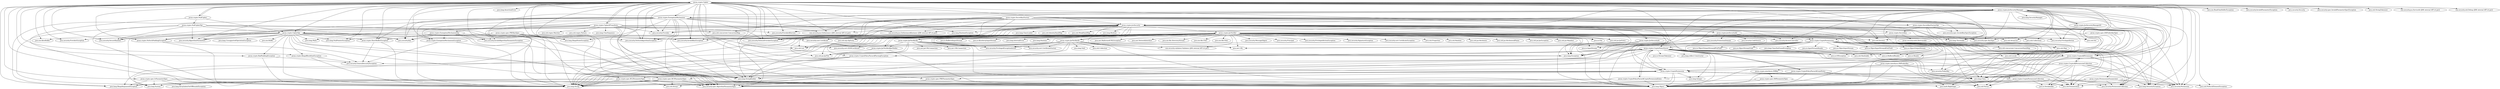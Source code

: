 digraph "jce.jar" {
    // Path: C:\Program Files (x86)\Java\jdk1.8.0_121\jre\lib\jce.jar
   "javax.crypto.BadPaddingException"                 -> "java.lang.String";
   "javax.crypto.BadPaddingException"                 -> "java.security.GeneralSecurityException";
   "javax.crypto.Cipher"                              -> "java.lang.AssertionError";
   "javax.crypto.Cipher"                              -> "java.lang.Class";
   "javax.crypto.Cipher"                              -> "java.lang.Exception";
   "javax.crypto.Cipher"                              -> "java.lang.IllegalArgumentException";
   "javax.crypto.Cipher"                              -> "java.lang.IllegalStateException";
   "javax.crypto.Cipher"                              -> "java.lang.NullPointerException";
   "javax.crypto.Cipher"                              -> "java.lang.Object";
   "javax.crypto.Cipher"                              -> "java.lang.RuntimeException";
   "javax.crypto.Cipher"                              -> "java.lang.SecurityException";
   "javax.crypto.Cipher"                              -> "java.lang.String";
   "javax.crypto.Cipher"                              -> "java.lang.StringBuilder";
   "javax.crypto.Cipher"                              -> "java.lang.Throwable";
   "javax.crypto.Cipher"                              -> "java.nio.ByteBuffer";
   "javax.crypto.Cipher"                              -> "java.nio.ReadOnlyBufferException";
   "javax.crypto.Cipher"                              -> "java.security.AlgorithmParameters";
   "javax.crypto.Cipher"                              -> "java.security.InvalidAlgorithmParameterException";
   "javax.crypto.Cipher"                              -> "java.security.InvalidKeyException";
   "javax.crypto.Cipher"                              -> "java.security.InvalidParameterException";
   "javax.crypto.Cipher"                              -> "java.security.Key";
   "javax.crypto.Cipher"                              -> "java.security.NoSuchAlgorithmException";
   "javax.crypto.Cipher"                              -> "java.security.NoSuchProviderException";
   "javax.crypto.Cipher"                              -> "java.security.Permission";
   "javax.crypto.Cipher"                              -> "java.security.Provider";
   "javax.crypto.Cipher"                              -> "java.security.Provider$Service";
   "javax.crypto.Cipher"                              -> "java.security.ProviderException";
   "javax.crypto.Cipher"                              -> "java.security.PublicKey";
   "javax.crypto.Cipher"                              -> "java.security.SecureRandom";
   "javax.crypto.Cipher"                              -> "java.security.Security";
   "javax.crypto.Cipher"                              -> "java.security.cert.Certificate";
   "javax.crypto.Cipher"                              -> "java.security.cert.X509Certificate";
   "javax.crypto.Cipher"                              -> "java.security.spec.AlgorithmParameterSpec";
   "javax.crypto.Cipher"                              -> "java.security.spec.InvalidParameterSpecException";
   "javax.crypto.Cipher"                              -> "java.util.ArrayList";
   "javax.crypto.Cipher"                              -> "java.util.Collections";
   "javax.crypto.Cipher"                              -> "java.util.Iterator";
   "javax.crypto.Cipher"                              -> "java.util.List";
   "javax.crypto.Cipher"                              -> "java.util.Locale";
   "javax.crypto.Cipher"                              -> "java.util.NoSuchElementException";
   "javax.crypto.Cipher"                              -> "java.util.Set";
   "javax.crypto.Cipher"                              -> "java.util.StringTokenizer";
   "javax.crypto.Cipher"                              -> "javax.crypto.BadPaddingException";
   "javax.crypto.Cipher"                              -> "javax.crypto.Cipher$Transform";
   "javax.crypto.Cipher"                              -> "javax.crypto.CipherSpi";
   "javax.crypto.Cipher"                              -> "javax.crypto.CryptoAllPermission";
   "javax.crypto.Cipher"                              -> "javax.crypto.CryptoPermission";
   "javax.crypto.Cipher"                              -> "javax.crypto.ExemptionMechanism";
   "javax.crypto.Cipher"                              -> "javax.crypto.ExemptionMechanismException";
   "javax.crypto.Cipher"                              -> "javax.crypto.IllegalBlockSizeException";
   "javax.crypto.Cipher"                              -> "javax.crypto.JceSecurity";
   "javax.crypto.Cipher"                              -> "javax.crypto.JceSecurityManager";
   "javax.crypto.Cipher"                              -> "javax.crypto.NoSuchPaddingException";
   "javax.crypto.Cipher"                              -> "javax.crypto.NullCipher";
   "javax.crypto.Cipher"                              -> "javax.crypto.ShortBufferException";
   "javax.crypto.Cipher"                              -> "javax.crypto.spec.IvParameterSpec";
   "javax.crypto.Cipher"                              -> "javax.crypto.spec.PBEParameterSpec";
   "javax.crypto.Cipher"                              -> "javax.crypto.spec.RC2ParameterSpec";
   "javax.crypto.Cipher"                              -> "javax.crypto.spec.RC5ParameterSpec";
   "javax.crypto.Cipher"                              -> "sun.security.jca.GetInstance (JDK internal API (rt.jar))";
   "javax.crypto.Cipher"                              -> "sun.security.jca.ServiceId (JDK internal API (rt.jar))";
   "javax.crypto.Cipher"                              -> "sun.security.util.Debug (JDK internal API (rt.jar))";
   "javax.crypto.Cipher$Transform"                    -> "java.lang.CharSequence";
   "javax.crypto.Cipher$Transform"                    -> "java.lang.Math";
   "javax.crypto.Cipher$Transform"                    -> "java.lang.Object";
   "javax.crypto.Cipher$Transform"                    -> "java.lang.String";
   "javax.crypto.Cipher$Transform"                    -> "java.lang.StringBuilder";
   "javax.crypto.Cipher$Transform"                    -> "java.security.NoSuchAlgorithmException";
   "javax.crypto.Cipher$Transform"                    -> "java.security.Provider";
   "javax.crypto.Cipher$Transform"                    -> "java.security.Provider$Service";
   "javax.crypto.Cipher$Transform"                    -> "java.util.Locale";
   "javax.crypto.Cipher$Transform"                    -> "java.util.concurrent.ConcurrentHashMap";
   "javax.crypto.Cipher$Transform"                    -> "java.util.concurrent.ConcurrentMap";
   "javax.crypto.Cipher$Transform"                    -> "java.util.regex.Matcher";
   "javax.crypto.Cipher$Transform"                    -> "java.util.regex.Pattern";
   "javax.crypto.Cipher$Transform"                    -> "javax.crypto.Cipher";
   "javax.crypto.Cipher$Transform"                    -> "javax.crypto.CipherSpi";
   "javax.crypto.Cipher$Transform"                    -> "javax.crypto.NoSuchPaddingException";
   "javax.crypto.CipherSpi"                           -> "java.lang.Math";
   "javax.crypto.CipherSpi"                           -> "java.lang.NullPointerException";
   "javax.crypto.CipherSpi"                           -> "java.lang.Object";
   "javax.crypto.CipherSpi"                           -> "java.lang.String";
   "javax.crypto.CipherSpi"                           -> "java.lang.StringBuilder";
   "javax.crypto.CipherSpi"                           -> "java.lang.Throwable";
   "javax.crypto.CipherSpi"                           -> "java.lang.UnsupportedOperationException";
   "javax.crypto.CipherSpi"                           -> "java.nio.Buffer";
   "javax.crypto.CipherSpi"                           -> "java.nio.ByteBuffer";
   "javax.crypto.CipherSpi"                           -> "java.security.AlgorithmParameters";
   "javax.crypto.CipherSpi"                           -> "java.security.InvalidAlgorithmParameterException";
   "javax.crypto.CipherSpi"                           -> "java.security.InvalidKeyException";
   "javax.crypto.CipherSpi"                           -> "java.security.Key";
   "javax.crypto.CipherSpi"                           -> "java.security.NoSuchAlgorithmException";
   "javax.crypto.CipherSpi"                           -> "java.security.ProviderException";
   "javax.crypto.CipherSpi"                           -> "java.security.SecureRandom";
   "javax.crypto.CipherSpi"                           -> "java.security.spec.AlgorithmParameterSpec";
   "javax.crypto.CipherSpi"                           -> "javax.crypto.BadPaddingException";
   "javax.crypto.CipherSpi"                           -> "javax.crypto.IllegalBlockSizeException";
   "javax.crypto.CipherSpi"                           -> "javax.crypto.NoSuchPaddingException";
   "javax.crypto.CipherSpi"                           -> "javax.crypto.ShortBufferException";
   "javax.crypto.CryptoAllPermission"                 -> "java.lang.Object";
   "javax.crypto.CryptoAllPermission"                 -> "java.lang.String";
   "javax.crypto.CryptoAllPermission"                 -> "java.security.Permission";
   "javax.crypto.CryptoAllPermission"                 -> "java.security.PermissionCollection";
   "javax.crypto.CryptoAllPermission"                 -> "javax.crypto.CryptoAllPermissionCollection";
   "javax.crypto.CryptoAllPermission"                 -> "javax.crypto.CryptoPermission";
   "javax.crypto.CryptoAllPermissionCollection"       -> "java.io.Serializable";
   "javax.crypto.CryptoAllPermissionCollection"       -> "java.lang.Object";
   "javax.crypto.CryptoAllPermissionCollection"       -> "java.lang.SecurityException";
   "javax.crypto.CryptoAllPermissionCollection"       -> "java.lang.String";
   "javax.crypto.CryptoAllPermissionCollection"       -> "java.security.Permission";
   "javax.crypto.CryptoAllPermissionCollection"       -> "java.security.PermissionCollection";
   "javax.crypto.CryptoAllPermissionCollection"       -> "java.util.Enumeration";
   "javax.crypto.CryptoAllPermissionCollection"       -> "java.util.Vector";
   "javax.crypto.CryptoAllPermissionCollection"       -> "javax.crypto.CryptoAllPermission";
   "javax.crypto.CryptoAllPermissionCollection"       -> "javax.crypto.CryptoPermission";
   "javax.crypto.CryptoPermission"                    -> "java.lang.Class";
   "javax.crypto.CryptoPermission"                    -> "java.lang.Integer";
   "javax.crypto.CryptoPermission"                    -> "java.lang.Object";
   "javax.crypto.CryptoPermission"                    -> "java.lang.String";
   "javax.crypto.CryptoPermission"                    -> "java.lang.StringBuilder";
   "javax.crypto.CryptoPermission"                    -> "java.security.Permission";
   "javax.crypto.CryptoPermission"                    -> "java.security.PermissionCollection";
   "javax.crypto.CryptoPermission"                    -> "java.security.spec.AlgorithmParameterSpec";
   "javax.crypto.CryptoPermission"                    -> "javax.crypto.CryptoPermissionCollection";
   "javax.crypto.CryptoPermission"                    -> "javax.crypto.spec.PBEParameterSpec";
   "javax.crypto.CryptoPermission"                    -> "javax.crypto.spec.RC2ParameterSpec";
   "javax.crypto.CryptoPermission"                    -> "javax.crypto.spec.RC5ParameterSpec";
   "javax.crypto.CryptoPermissionCollection"          -> "java.io.Serializable";
   "javax.crypto.CryptoPermissionCollection"          -> "java.lang.Object";
   "javax.crypto.CryptoPermissionCollection"          -> "java.lang.SecurityException";
   "javax.crypto.CryptoPermissionCollection"          -> "java.lang.String";
   "javax.crypto.CryptoPermissionCollection"          -> "java.security.Permission";
   "javax.crypto.CryptoPermissionCollection"          -> "java.security.PermissionCollection";
   "javax.crypto.CryptoPermissionCollection"          -> "java.util.Enumeration";
   "javax.crypto.CryptoPermissionCollection"          -> "java.util.Vector";
   "javax.crypto.CryptoPermissionCollection"          -> "javax.crypto.CryptoPermission";
   "javax.crypto.CryptoPermissions"                   -> "java.io.BufferedReader";
   "javax.crypto.CryptoPermissions"                   -> "java.io.IOException";
   "javax.crypto.CryptoPermissions"                   -> "java.io.InputStream";
   "javax.crypto.CryptoPermissions"                   -> "java.io.InputStreamReader";
   "javax.crypto.CryptoPermissions"                   -> "java.io.ObjectInputStream";
   "javax.crypto.CryptoPermissions"                   -> "java.io.ObjectInputStream$GetField";
   "javax.crypto.CryptoPermissions"                   -> "java.io.ObjectOutputStream";
   "javax.crypto.CryptoPermissions"                   -> "java.io.ObjectOutputStream$PutField";
   "javax.crypto.CryptoPermissions"                   -> "java.io.ObjectStreamField";
   "javax.crypto.CryptoPermissions"                   -> "java.io.Reader";
   "javax.crypto.CryptoPermissions"                   -> "java.io.Serializable";
   "javax.crypto.CryptoPermissions"                   -> "java.lang.Class";
   "javax.crypto.CryptoPermissions"                   -> "java.lang.ClassNotFoundException";
   "javax.crypto.CryptoPermissions"                   -> "java.lang.Object";
   "javax.crypto.CryptoPermissions"                   -> "java.lang.SecurityException";
   "javax.crypto.CryptoPermissions"                   -> "java.lang.String";
   "javax.crypto.CryptoPermissions"                   -> "java.security.Permission";
   "javax.crypto.CryptoPermissions"                   -> "java.security.PermissionCollection";
   "javax.crypto.CryptoPermissions"                   -> "java.security.spec.AlgorithmParameterSpec";
   "javax.crypto.CryptoPermissions"                   -> "java.util.Enumeration";
   "javax.crypto.CryptoPermissions"                   -> "java.util.Hashtable";
   "javax.crypto.CryptoPermissions"                   -> "java.util.Map";
   "javax.crypto.CryptoPermissions"                   -> "java.util.Vector";
   "javax.crypto.CryptoPermissions"                   -> "java.util.concurrent.ConcurrentHashMap";
   "javax.crypto.CryptoPermissions"                   -> "javax.crypto.CryptoAllPermission";
   "javax.crypto.CryptoPermissions"                   -> "javax.crypto.CryptoPermission";
   "javax.crypto.CryptoPermissions"                   -> "javax.crypto.CryptoPolicyParser";
   "javax.crypto.CryptoPermissions"                   -> "javax.crypto.CryptoPolicyParser$ParsingException";
   "javax.crypto.CryptoPermissions"                   -> "javax.crypto.PermissionsEnumerator";
   "javax.crypto.CryptoPolicyParser"                  -> "java.io.BufferedReader";
   "javax.crypto.CryptoPolicyParser"                  -> "java.io.IOException";
   "javax.crypto.CryptoPolicyParser"                  -> "java.io.Reader";
   "javax.crypto.CryptoPolicyParser"                  -> "java.io.StreamTokenizer";
   "javax.crypto.CryptoPolicyParser"                  -> "java.lang.Class";
   "javax.crypto.CryptoPolicyParser"                  -> "java.lang.Exception";
   "javax.crypto.CryptoPolicyParser"                  -> "java.lang.Integer";
   "javax.crypto.CryptoPolicyParser"                  -> "java.lang.Object";
   "javax.crypto.CryptoPolicyParser"                  -> "java.lang.String";
   "javax.crypto.CryptoPolicyParser"                  -> "java.lang.StringBuilder";
   "javax.crypto.CryptoPolicyParser"                  -> "java.lang.reflect.Constructor";
   "javax.crypto.CryptoPolicyParser"                  -> "java.security.spec.AlgorithmParameterSpec";
   "javax.crypto.CryptoPolicyParser"                  -> "java.util.Enumeration";
   "javax.crypto.CryptoPolicyParser"                  -> "java.util.Hashtable";
   "javax.crypto.CryptoPolicyParser"                  -> "java.util.Locale";
   "javax.crypto.CryptoPolicyParser"                  -> "java.util.Vector";
   "javax.crypto.CryptoPolicyParser"                  -> "javax.crypto.CryptoAllPermission";
   "javax.crypto.CryptoPolicyParser"                  -> "javax.crypto.CryptoPermission";
   "javax.crypto.CryptoPolicyParser"                  -> "javax.crypto.CryptoPolicyParser$CryptoPermissionEntry";
   "javax.crypto.CryptoPolicyParser"                  -> "javax.crypto.CryptoPolicyParser$GrantEntry";
   "javax.crypto.CryptoPolicyParser"                  -> "javax.crypto.CryptoPolicyParser$ParsingException";
   "javax.crypto.CryptoPolicyParser$CryptoPermissionEntry" -> "java.lang.Object";
   "javax.crypto.CryptoPolicyParser$CryptoPermissionEntry" -> "java.lang.String";
   "javax.crypto.CryptoPolicyParser$CryptoPermissionEntry" -> "java.security.spec.AlgorithmParameterSpec";
   "javax.crypto.CryptoPolicyParser$CryptoPermissionEntry" -> "javax.crypto.CryptoPolicyParser";
   "javax.crypto.CryptoPolicyParser$GrantEntry"       -> "java.lang.Object";
   "javax.crypto.CryptoPolicyParser$GrantEntry"       -> "java.util.Enumeration";
   "javax.crypto.CryptoPolicyParser$GrantEntry"       -> "java.util.Vector";
   "javax.crypto.CryptoPolicyParser$GrantEntry"       -> "javax.crypto.CryptoPolicyParser";
   "javax.crypto.CryptoPolicyParser$GrantEntry"       -> "javax.crypto.CryptoPolicyParser$CryptoPermissionEntry";
   "javax.crypto.CryptoPolicyParser$ParsingException" -> "java.lang.String";
   "javax.crypto.CryptoPolicyParser$ParsingException" -> "java.lang.StringBuilder";
   "javax.crypto.CryptoPolicyParser$ParsingException" -> "java.security.GeneralSecurityException";
   "javax.crypto.CryptoPolicyParser$ParsingException" -> "javax.crypto.CryptoPolicyParser";
   "javax.crypto.ExemptionMechanism"                  -> "java.lang.Class";
   "javax.crypto.ExemptionMechanism"                  -> "java.lang.IllegalArgumentException";
   "javax.crypto.ExemptionMechanism"                  -> "java.lang.IllegalStateException";
   "javax.crypto.ExemptionMechanism"                  -> "java.lang.Object";
   "javax.crypto.ExemptionMechanism"                  -> "java.lang.String";
   "javax.crypto.ExemptionMechanism"                  -> "java.security.AlgorithmParameters";
   "javax.crypto.ExemptionMechanism"                  -> "java.security.InvalidAlgorithmParameterException";
   "javax.crypto.ExemptionMechanism"                  -> "java.security.InvalidKeyException";
   "javax.crypto.ExemptionMechanism"                  -> "java.security.Key";
   "javax.crypto.ExemptionMechanism"                  -> "java.security.NoSuchAlgorithmException";
   "javax.crypto.ExemptionMechanism"                  -> "java.security.NoSuchProviderException";
   "javax.crypto.ExemptionMechanism"                  -> "java.security.Provider";
   "javax.crypto.ExemptionMechanism"                  -> "java.security.spec.AlgorithmParameterSpec";
   "javax.crypto.ExemptionMechanism"                  -> "javax.crypto.ExemptionMechanismException";
   "javax.crypto.ExemptionMechanism"                  -> "javax.crypto.ExemptionMechanismSpi";
   "javax.crypto.ExemptionMechanism"                  -> "javax.crypto.JceSecurity";
   "javax.crypto.ExemptionMechanism"                  -> "javax.crypto.ShortBufferException";
   "javax.crypto.ExemptionMechanism"                  -> "sun.security.jca.GetInstance (JDK internal API (rt.jar))";
   "javax.crypto.ExemptionMechanism"                  -> "sun.security.jca.GetInstance$Instance (JDK internal API (rt.jar))";
   "javax.crypto.ExemptionMechanismException"         -> "java.lang.String";
   "javax.crypto.ExemptionMechanismException"         -> "java.security.GeneralSecurityException";
   "javax.crypto.ExemptionMechanismSpi"               -> "java.lang.Object";
   "javax.crypto.ExemptionMechanismSpi"               -> "java.security.AlgorithmParameters";
   "javax.crypto.ExemptionMechanismSpi"               -> "java.security.InvalidAlgorithmParameterException";
   "javax.crypto.ExemptionMechanismSpi"               -> "java.security.InvalidKeyException";
   "javax.crypto.ExemptionMechanismSpi"               -> "java.security.Key";
   "javax.crypto.ExemptionMechanismSpi"               -> "java.security.spec.AlgorithmParameterSpec";
   "javax.crypto.ExemptionMechanismSpi"               -> "javax.crypto.ExemptionMechanismException";
   "javax.crypto.ExemptionMechanismSpi"               -> "javax.crypto.ShortBufferException";
   "javax.crypto.IllegalBlockSizeException"           -> "java.lang.String";
   "javax.crypto.IllegalBlockSizeException"           -> "java.security.GeneralSecurityException";
   "javax.crypto.JarVerifier"                         -> "java.io.BufferedInputStream";
   "javax.crypto.JarVerifier"                         -> "java.io.ByteArrayInputStream";
   "javax.crypto.JarVerifier"                         -> "java.io.File";
   "javax.crypto.JarVerifier"                         -> "java.io.IOException";
   "javax.crypto.JarVerifier"                         -> "java.io.InputStream";
   "javax.crypto.JarVerifier"                         -> "java.lang.Exception";
   "javax.crypto.JarVerifier"                         -> "java.lang.InternalError";
   "javax.crypto.JarVerifier"                         -> "java.lang.Object";
   "javax.crypto.JarVerifier"                         -> "java.lang.Runtime";
   "javax.crypto.JarVerifier"                         -> "java.lang.SecurityException";
   "javax.crypto.JarVerifier"                         -> "java.lang.String";
   "javax.crypto.JarVerifier"                         -> "java.lang.StringBuilder";
   "javax.crypto.JarVerifier"                         -> "java.lang.System";
   "javax.crypto.JarVerifier"                         -> "java.lang.Throwable";
   "javax.crypto.JarVerifier"                         -> "java.net.MalformedURLException";
   "javax.crypto.JarVerifier"                         -> "java.net.NetworkInterface";
   "javax.crypto.JarVerifier"                         -> "java.net.URL";
   "javax.crypto.JarVerifier"                         -> "java.nio.file.DirectoryStream";
   "javax.crypto.JarVerifier"                         -> "java.nio.file.Files";
   "javax.crypto.JarVerifier"                         -> "java.nio.file.Path";
   "javax.crypto.JarVerifier"                         -> "java.security.AccessController";
   "javax.crypto.JarVerifier"                         -> "java.security.InvalidKeyException";
   "javax.crypto.JarVerifier"                         -> "java.security.MessageDigest";
   "javax.crypto.JarVerifier"                         -> "java.security.NoSuchAlgorithmException";
   "javax.crypto.JarVerifier"                         -> "java.security.NoSuchProviderException";
   "javax.crypto.JarVerifier"                         -> "java.security.Principal";
   "javax.crypto.JarVerifier"                         -> "java.security.PrivilegedActionException";
   "javax.crypto.JarVerifier"                         -> "java.security.PrivilegedExceptionAction";
   "javax.crypto.JarVerifier"                         -> "java.security.PublicKey";
   "javax.crypto.JarVerifier"                         -> "java.security.SignatureException";
   "javax.crypto.JarVerifier"                         -> "java.security.cert.Certificate";
   "javax.crypto.JarVerifier"                         -> "java.security.cert.CertificateException";
   "javax.crypto.JarVerifier"                         -> "java.security.cert.CertificateFactory";
   "javax.crypto.JarVerifier"                         -> "java.security.cert.X509Certificate";
   "javax.crypto.JarVerifier"                         -> "java.util.ArrayList";
   "javax.crypto.JarVerifier"                         -> "java.util.Collections";
   "javax.crypto.JarVerifier"                         -> "java.util.Enumeration";
   "javax.crypto.JarVerifier"                         -> "java.util.Iterator";
   "javax.crypto.JarVerifier"                         -> "java.util.List";
   "javax.crypto.JarVerifier"                         -> "java.util.Properties";
   "javax.crypto.JarVerifier"                         -> "java.util.Random";
   "javax.crypto.JarVerifier"                         -> "java.util.Set";
   "javax.crypto.JarVerifier"                         -> "java.util.jar.Attributes";
   "javax.crypto.JarVerifier"                         -> "java.util.jar.Attributes$Name";
   "javax.crypto.JarVerifier"                         -> "java.util.jar.JarEntry";
   "javax.crypto.JarVerifier"                         -> "java.util.jar.JarException";
   "javax.crypto.JarVerifier"                         -> "java.util.jar.JarFile";
   "javax.crypto.JarVerifier"                         -> "java.util.jar.Manifest";
   "javax.crypto.JarVerifier"                         -> "java.util.zip.ZipEntry";
   "javax.crypto.JarVerifier"                         -> "javax.crypto.CryptoPermissions";
   "javax.crypto.JarVerifier"                         -> "javax.crypto.CryptoPolicyParser";
   "javax.crypto.JarVerifier"                         -> "javax.crypto.CryptoPolicyParser$ParsingException";
   "javax.crypto.JarVerifier"                         -> "javax.crypto.JarVerifier$1";
   "javax.crypto.JarVerifier"                         -> "javax.crypto.JarVerifier$2";
   "javax.crypto.JarVerifier"                         -> "javax.crypto.JarVerifier$JarHolder";
   "javax.crypto.JarVerifier"                         -> "sun.security.validator.Validator (JDK internal API (rt.jar))";
   "javax.crypto.JarVerifier$1"                       -> "java.lang.Exception";
   "javax.crypto.JarVerifier$1"                       -> "java.lang.Object";
   "javax.crypto.JarVerifier$1"                       -> "java.lang.String";
   "javax.crypto.JarVerifier$1"                       -> "java.lang.Void";
   "javax.crypto.JarVerifier$1"                       -> "java.security.PrivilegedExceptionAction";
   "javax.crypto.JarVerifier$1"                       -> "java.security.cert.CertificateFactory";
   "javax.crypto.JarVerifier$1"                       -> "java.security.cert.X509Certificate";
   "javax.crypto.JarVerifier$1"                       -> "java.util.Arrays";
   "javax.crypto.JarVerifier$1"                       -> "java.util.Collection";
   "javax.crypto.JarVerifier$1"                       -> "java.util.List";
   "javax.crypto.JarVerifier$1"                       -> "javax.crypto.JarVerifier";
   "javax.crypto.JarVerifier$1"                       -> "sun.security.validator.Validator (JDK internal API (rt.jar))";
   "javax.crypto.JarVerifier$2"                       -> "java.lang.Class";
   "javax.crypto.JarVerifier$2"                       -> "java.lang.Exception";
   "javax.crypto.JarVerifier$2"                       -> "java.lang.Object";
   "javax.crypto.JarVerifier$2"                       -> "java.lang.String";
   "javax.crypto.JarVerifier$2"                       -> "java.net.JarURLConnection";
   "javax.crypto.JarVerifier$2"                       -> "java.net.URL";
   "javax.crypto.JarVerifier$2"                       -> "java.net.URLConnection";
   "javax.crypto.JarVerifier$2"                       -> "java.security.PrivilegedExceptionAction";
   "javax.crypto.JarVerifier$2"                       -> "java.util.jar.JarFile";
   "javax.crypto.JarVerifier$2"                       -> "javax.crypto.JarVerifier";
   "javax.crypto.JarVerifier$2"                       -> "javax.crypto.JarVerifier$JarHolder";
   "javax.crypto.JarVerifier$JarHolder"               -> "java.lang.Object";
   "javax.crypto.JarVerifier$JarHolder"               -> "java.util.jar.JarFile";
   "javax.crypto.JarVerifier$JarHolder"               -> "javax.crypto.JarVerifier";
   "javax.crypto.JceSecurity"                         -> "java.io.File";
   "javax.crypto.JceSecurity"                         -> "java.io.InputStream";
   "javax.crypto.JceSecurity"                         -> "java.lang.Boolean";
   "javax.crypto.JceSecurity"                         -> "java.lang.Class";
   "javax.crypto.JceSecurity"                         -> "java.lang.ClassLoader";
   "javax.crypto.JceSecurity"                         -> "java.lang.Exception";
   "javax.crypto.JceSecurity"                         -> "java.lang.Object";
   "javax.crypto.JceSecurity"                         -> "java.lang.RuntimeException";
   "javax.crypto.JceSecurity"                         -> "java.lang.SecurityException";
   "javax.crypto.JceSecurity"                         -> "java.lang.String";
   "javax.crypto.JceSecurity"                         -> "java.lang.StringBuilder";
   "javax.crypto.JceSecurity"                         -> "java.lang.System";
   "javax.crypto.JceSecurity"                         -> "java.lang.Throwable";
   "javax.crypto.JceSecurity"                         -> "java.net.URL";
   "javax.crypto.JceSecurity"                         -> "java.security.AccessController";
   "javax.crypto.JceSecurity"                         -> "java.security.NoSuchAlgorithmException";
   "javax.crypto.JceSecurity"                         -> "java.security.NoSuchProviderException";
   "javax.crypto.JceSecurity"                         -> "java.security.Permission";
   "javax.crypto.JceSecurity"                         -> "java.security.PrivilegedAction";
   "javax.crypto.JceSecurity"                         -> "java.security.PrivilegedExceptionAction";
   "javax.crypto.JceSecurity"                         -> "java.security.Provider";
   "javax.crypto.JceSecurity"                         -> "java.security.Provider$Service";
   "javax.crypto.JceSecurity"                         -> "java.security.SecureRandom";
   "javax.crypto.JceSecurity"                         -> "java.security.cert.Certificate";
   "javax.crypto.JceSecurity"                         -> "java.util.Enumeration";
   "javax.crypto.JceSecurity"                         -> "java.util.IdentityHashMap";
   "javax.crypto.JceSecurity"                         -> "java.util.Iterator";
   "javax.crypto.JceSecurity"                         -> "java.util.List";
   "javax.crypto.JceSecurity"                         -> "java.util.Map";
   "javax.crypto.JceSecurity"                         -> "java.util.WeakHashMap";
   "javax.crypto.JceSecurity"                         -> "java.util.jar.JarEntry";
   "javax.crypto.JceSecurity"                         -> "java.util.jar.JarFile";
   "javax.crypto.JceSecurity"                         -> "java.util.zip.ZipEntry";
   "javax.crypto.JceSecurity"                         -> "javax.crypto.CryptoAllPermission";
   "javax.crypto.JceSecurity"                         -> "javax.crypto.CryptoPermissions";
   "javax.crypto.JceSecurity"                         -> "javax.crypto.JarVerifier";
   "javax.crypto.JceSecurity"                         -> "javax.crypto.JceSecurity$1";
   "javax.crypto.JceSecurity"                         -> "javax.crypto.JceSecurity$2";
   "javax.crypto.JceSecurity"                         -> "sun.security.jca.GetInstance (JDK internal API (rt.jar))";
   "javax.crypto.JceSecurity"                         -> "sun.security.jca.GetInstance$Instance (JDK internal API (rt.jar))";
   "javax.crypto.JceSecurity$1"                       -> "java.lang.Exception";
   "javax.crypto.JceSecurity$1"                       -> "java.lang.Object";
   "javax.crypto.JceSecurity$1"                       -> "java.security.PrivilegedExceptionAction";
   "javax.crypto.JceSecurity$1"                       -> "javax.crypto.JceSecurity";
   "javax.crypto.JceSecurity$2"                       -> "java.lang.Class";
   "javax.crypto.JceSecurity$2"                       -> "java.lang.Object";
   "javax.crypto.JceSecurity$2"                       -> "java.net.URL";
   "javax.crypto.JceSecurity$2"                       -> "java.security.CodeSource";
   "javax.crypto.JceSecurity$2"                       -> "java.security.PrivilegedAction";
   "javax.crypto.JceSecurity$2"                       -> "java.security.ProtectionDomain";
   "javax.crypto.JceSecurity$2"                       -> "javax.crypto.JceSecurity";
   "javax.crypto.JceSecurityManager"                  -> "java.lang.Class";
   "javax.crypto.JceSecurityManager"                  -> "java.lang.Exception";
   "javax.crypto.JceSecurityManager"                  -> "java.lang.Object";
   "javax.crypto.JceSecurityManager"                  -> "java.lang.SecurityManager";
   "javax.crypto.JceSecurityManager"                  -> "java.lang.String";
   "javax.crypto.JceSecurityManager"                  -> "java.lang.Throwable";
   "javax.crypto.JceSecurityManager"                  -> "java.net.URL";
   "javax.crypto.JceSecurityManager"                  -> "java.security.AccessController";
   "javax.crypto.JceSecurityManager"                  -> "java.security.Permission";
   "javax.crypto.JceSecurityManager"                  -> "java.security.PermissionCollection";
   "javax.crypto.JceSecurityManager"                  -> "java.security.PrivilegedAction";
   "javax.crypto.JceSecurityManager"                  -> "java.security.spec.AlgorithmParameterSpec";
   "javax.crypto.JceSecurityManager"                  -> "java.util.Enumeration";
   "javax.crypto.JceSecurityManager"                  -> "java.util.Locale";
   "javax.crypto.JceSecurityManager"                  -> "java.util.Vector";
   "javax.crypto.JceSecurityManager"                  -> "java.util.concurrent.ConcurrentHashMap";
   "javax.crypto.JceSecurityManager"                  -> "java.util.concurrent.ConcurrentMap";
   "javax.crypto.JceSecurityManager"                  -> "javax.crypto.CryptoAllPermission";
   "javax.crypto.JceSecurityManager"                  -> "javax.crypto.CryptoPermission";
   "javax.crypto.JceSecurityManager"                  -> "javax.crypto.CryptoPermissions";
   "javax.crypto.JceSecurityManager"                  -> "javax.crypto.ExemptionMechanism";
   "javax.crypto.JceSecurityManager"                  -> "javax.crypto.JceSecurity";
   "javax.crypto.JceSecurityManager"                  -> "javax.crypto.JceSecurityManager$1";
   "javax.crypto.JceSecurityManager$1"                -> "java.lang.Object";
   "javax.crypto.JceSecurityManager$1"                -> "java.security.PrivilegedAction";
   "javax.crypto.JceSecurityManager$1"                -> "javax.crypto.JceSecurityManager";
   "javax.crypto.NoSuchPaddingException"              -> "java.lang.String";
   "javax.crypto.NoSuchPaddingException"              -> "java.security.GeneralSecurityException";
   "javax.crypto.NullCipher"                          -> "java.lang.String";
   "javax.crypto.NullCipher"                          -> "javax.crypto.Cipher";
   "javax.crypto.NullCipher"                          -> "javax.crypto.CipherSpi";
   "javax.crypto.NullCipher"                          -> "javax.crypto.NullCipherSpi";
   "javax.crypto.NullCipherSpi"                       -> "java.lang.Object";
   "javax.crypto.NullCipherSpi"                       -> "java.lang.String";
   "javax.crypto.NullCipherSpi"                       -> "java.lang.System";
   "javax.crypto.NullCipherSpi"                       -> "java.security.AlgorithmParameters";
   "javax.crypto.NullCipherSpi"                       -> "java.security.Key";
   "javax.crypto.NullCipherSpi"                       -> "java.security.SecureRandom";
   "javax.crypto.NullCipherSpi"                       -> "java.security.spec.AlgorithmParameterSpec";
   "javax.crypto.NullCipherSpi"                       -> "javax.crypto.CipherSpi";
   "javax.crypto.PermissionsEnumerator"               -> "java.lang.Object";
   "javax.crypto.PermissionsEnumerator"               -> "java.lang.String";
   "javax.crypto.PermissionsEnumerator"               -> "java.security.Permission";
   "javax.crypto.PermissionsEnumerator"               -> "java.security.PermissionCollection";
   "javax.crypto.PermissionsEnumerator"               -> "java.util.Enumeration";
   "javax.crypto.PermissionsEnumerator"               -> "java.util.NoSuchElementException";
   "javax.crypto.SecretKey"                           -> "java.lang.Object";
   "javax.crypto.SecretKey"                           -> "java.security.Key";
   "javax.crypto.SecretKey"                           -> "javax.security.auth.Destroyable";
   "javax.crypto.SecretKeyFactory"                    -> "java.lang.Class";
   "javax.crypto.SecretKeyFactory"                    -> "java.lang.Exception";
   "javax.crypto.SecretKeyFactory"                    -> "java.lang.Object";
   "javax.crypto.SecretKeyFactory"                    -> "java.lang.String";
   "javax.crypto.SecretKeyFactory"                    -> "java.lang.StringBuilder";
   "javax.crypto.SecretKeyFactory"                    -> "java.lang.Throwable";
   "javax.crypto.SecretKeyFactory"                    -> "java.security.InvalidKeyException";
   "javax.crypto.SecretKeyFactory"                    -> "java.security.NoSuchAlgorithmException";
   "javax.crypto.SecretKeyFactory"                    -> "java.security.NoSuchProviderException";
   "javax.crypto.SecretKeyFactory"                    -> "java.security.Provider";
   "javax.crypto.SecretKeyFactory"                    -> "java.security.Provider$Service";
   "javax.crypto.SecretKeyFactory"                    -> "java.security.spec.InvalidKeySpecException";
   "javax.crypto.SecretKeyFactory"                    -> "java.security.spec.KeySpec";
   "javax.crypto.SecretKeyFactory"                    -> "java.util.Iterator";
   "javax.crypto.SecretKeyFactory"                    -> "java.util.List";
   "javax.crypto.SecretKeyFactory"                    -> "javax.crypto.JceSecurity";
   "javax.crypto.SecretKeyFactory"                    -> "javax.crypto.SecretKey";
   "javax.crypto.SecretKeyFactory"                    -> "javax.crypto.SecretKeyFactorySpi";
   "javax.crypto.SecretKeyFactory"                    -> "sun.security.jca.GetInstance (JDK internal API (rt.jar))";
   "javax.crypto.SecretKeyFactory"                    -> "sun.security.jca.GetInstance$Instance (JDK internal API (rt.jar))";
   "javax.crypto.SecretKeyFactorySpi"                 -> "java.lang.Class";
   "javax.crypto.SecretKeyFactorySpi"                 -> "java.lang.Object";
   "javax.crypto.SecretKeyFactorySpi"                 -> "java.security.InvalidKeyException";
   "javax.crypto.SecretKeyFactorySpi"                 -> "java.security.spec.InvalidKeySpecException";
   "javax.crypto.SecretKeyFactorySpi"                 -> "java.security.spec.KeySpec";
   "javax.crypto.SecretKeyFactorySpi"                 -> "javax.crypto.SecretKey";
   "javax.crypto.ShortBufferException"                -> "java.lang.String";
   "javax.crypto.ShortBufferException"                -> "java.security.GeneralSecurityException";
   "javax.crypto.interfaces.DHKey"                    -> "java.lang.Object";
   "javax.crypto.interfaces.DHKey"                    -> "javax.crypto.spec.DHParameterSpec";
   "javax.crypto.interfaces.DHPublicKey"              -> "java.lang.Object";
   "javax.crypto.interfaces.DHPublicKey"              -> "java.math.BigInteger";
   "javax.crypto.interfaces.DHPublicKey"              -> "java.security.PublicKey";
   "javax.crypto.interfaces.DHPublicKey"              -> "javax.crypto.interfaces.DHKey";
   "javax.crypto.spec.DHParameterSpec"                -> "java.lang.Object";
   "javax.crypto.spec.DHParameterSpec"                -> "java.math.BigInteger";
   "javax.crypto.spec.DHParameterSpec"                -> "java.security.spec.AlgorithmParameterSpec";
   "javax.crypto.spec.DHPublicKeySpec"                -> "java.lang.Object";
   "javax.crypto.spec.DHPublicKeySpec"                -> "java.math.BigInteger";
   "javax.crypto.spec.DHPublicKeySpec"                -> "java.security.spec.KeySpec";
   "javax.crypto.spec.IvParameterSpec"                -> "java.lang.ArrayIndexOutOfBoundsException";
   "javax.crypto.spec.IvParameterSpec"                -> "java.lang.IllegalArgumentException";
   "javax.crypto.spec.IvParameterSpec"                -> "java.lang.Object";
   "javax.crypto.spec.IvParameterSpec"                -> "java.lang.String";
   "javax.crypto.spec.IvParameterSpec"                -> "java.lang.System";
   "javax.crypto.spec.IvParameterSpec"                -> "java.security.spec.AlgorithmParameterSpec";
   "javax.crypto.spec.PBEKeySpec"                     -> "java.lang.IllegalArgumentException";
   "javax.crypto.spec.PBEKeySpec"                     -> "java.lang.IllegalStateException";
   "javax.crypto.spec.PBEKeySpec"                     -> "java.lang.NullPointerException";
   "javax.crypto.spec.PBEKeySpec"                     -> "java.lang.Object";
   "javax.crypto.spec.PBEKeySpec"                     -> "java.lang.String";
   "javax.crypto.spec.PBEKeySpec"                     -> "java.security.spec.KeySpec";
   "javax.crypto.spec.PBEParameterSpec"               -> "java.lang.Object";
   "javax.crypto.spec.PBEParameterSpec"               -> "java.security.spec.AlgorithmParameterSpec";
   "javax.crypto.spec.RC2ParameterSpec"               -> "java.lang.IllegalArgumentException";
   "javax.crypto.spec.RC2ParameterSpec"               -> "java.lang.Object";
   "javax.crypto.spec.RC2ParameterSpec"               -> "java.lang.String";
   "javax.crypto.spec.RC2ParameterSpec"               -> "java.lang.System";
   "javax.crypto.spec.RC2ParameterSpec"               -> "java.security.spec.AlgorithmParameterSpec";
   "javax.crypto.spec.RC2ParameterSpec"               -> "java.util.Arrays";
   "javax.crypto.spec.RC5ParameterSpec"               -> "java.lang.IllegalArgumentException";
   "javax.crypto.spec.RC5ParameterSpec"               -> "java.lang.Object";
   "javax.crypto.spec.RC5ParameterSpec"               -> "java.lang.String";
   "javax.crypto.spec.RC5ParameterSpec"               -> "java.lang.System";
   "javax.crypto.spec.RC5ParameterSpec"               -> "java.security.spec.AlgorithmParameterSpec";
   "javax.crypto.spec.RC5ParameterSpec"               -> "java.util.Arrays";
}
